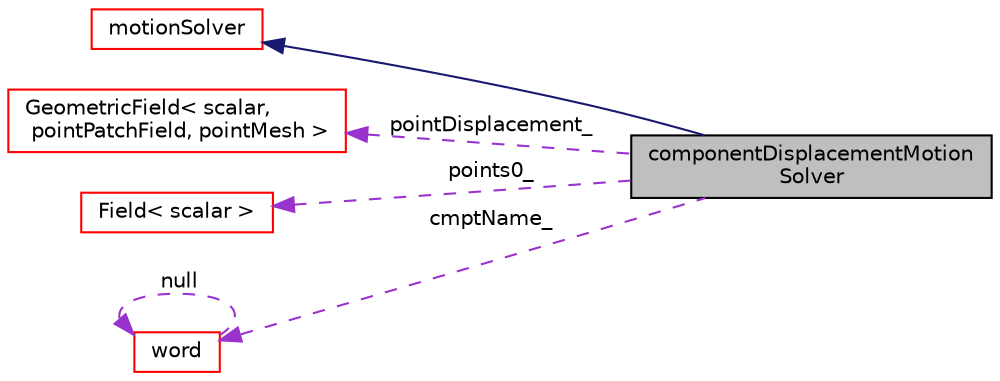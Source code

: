 digraph "componentDisplacementMotionSolver"
{
  bgcolor="transparent";
  edge [fontname="Helvetica",fontsize="10",labelfontname="Helvetica",labelfontsize="10"];
  node [fontname="Helvetica",fontsize="10",shape=record];
  rankdir="LR";
  Node11 [label="componentDisplacementMotion\lSolver",height=0.2,width=0.4,color="black", fillcolor="grey75", style="filled", fontcolor="black"];
  Node12 -> Node11 [dir="back",color="midnightblue",fontsize="10",style="solid",fontname="Helvetica"];
  Node12 [label="motionSolver",height=0.2,width=0.4,color="red",URL="$a22325.html",tooltip="Virtual base class for mesh motion solver. "];
  Node26 -> Node11 [dir="back",color="darkorchid3",fontsize="10",style="dashed",label=" pointDisplacement_" ,fontname="Helvetica"];
  Node26 [label="GeometricField\< scalar,\l pointPatchField, pointMesh \>",height=0.2,width=0.4,color="red",URL="$a23249.html"];
  Node37 -> Node11 [dir="back",color="darkorchid3",fontsize="10",style="dashed",label=" points0_" ,fontname="Helvetica"];
  Node37 [label="Field\< scalar \>",height=0.2,width=0.4,color="red",URL="$a27573.html"];
  Node42 -> Node11 [dir="back",color="darkorchid3",fontsize="10",style="dashed",label=" cmptName_" ,fontname="Helvetica"];
  Node42 [label="word",height=0.2,width=0.4,color="red",URL="$a29565.html",tooltip="A class for handling words, derived from string. "];
  Node42 -> Node42 [dir="back",color="darkorchid3",fontsize="10",style="dashed",label=" null" ,fontname="Helvetica"];
}
